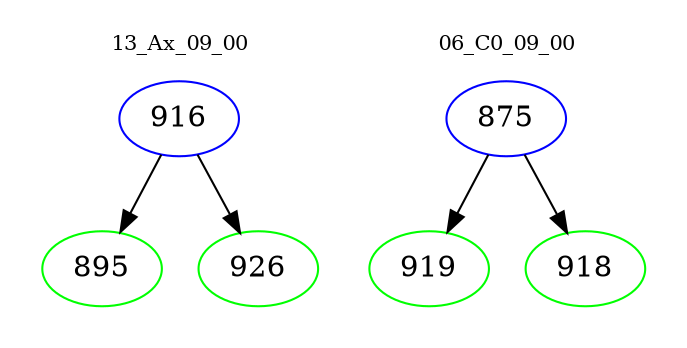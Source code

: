 digraph{
subgraph cluster_0 {
color = white
label = "13_Ax_09_00";
fontsize=10;
T0_916 [label="916", color="blue"]
T0_916 -> T0_895 [color="black"]
T0_895 [label="895", color="green"]
T0_916 -> T0_926 [color="black"]
T0_926 [label="926", color="green"]
}
subgraph cluster_1 {
color = white
label = "06_C0_09_00";
fontsize=10;
T1_875 [label="875", color="blue"]
T1_875 -> T1_919 [color="black"]
T1_919 [label="919", color="green"]
T1_875 -> T1_918 [color="black"]
T1_918 [label="918", color="green"]
}
}
